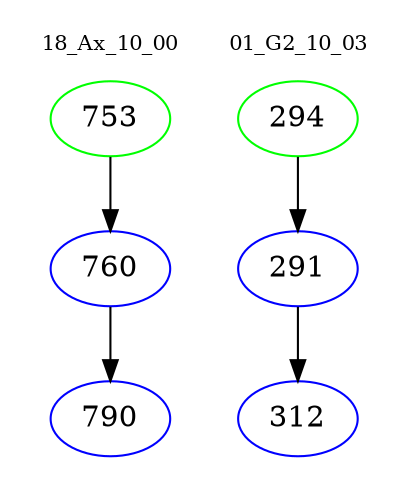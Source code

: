 digraph{
subgraph cluster_0 {
color = white
label = "18_Ax_10_00";
fontsize=10;
T0_753 [label="753", color="green"]
T0_753 -> T0_760 [color="black"]
T0_760 [label="760", color="blue"]
T0_760 -> T0_790 [color="black"]
T0_790 [label="790", color="blue"]
}
subgraph cluster_1 {
color = white
label = "01_G2_10_03";
fontsize=10;
T1_294 [label="294", color="green"]
T1_294 -> T1_291 [color="black"]
T1_291 [label="291", color="blue"]
T1_291 -> T1_312 [color="black"]
T1_312 [label="312", color="blue"]
}
}
